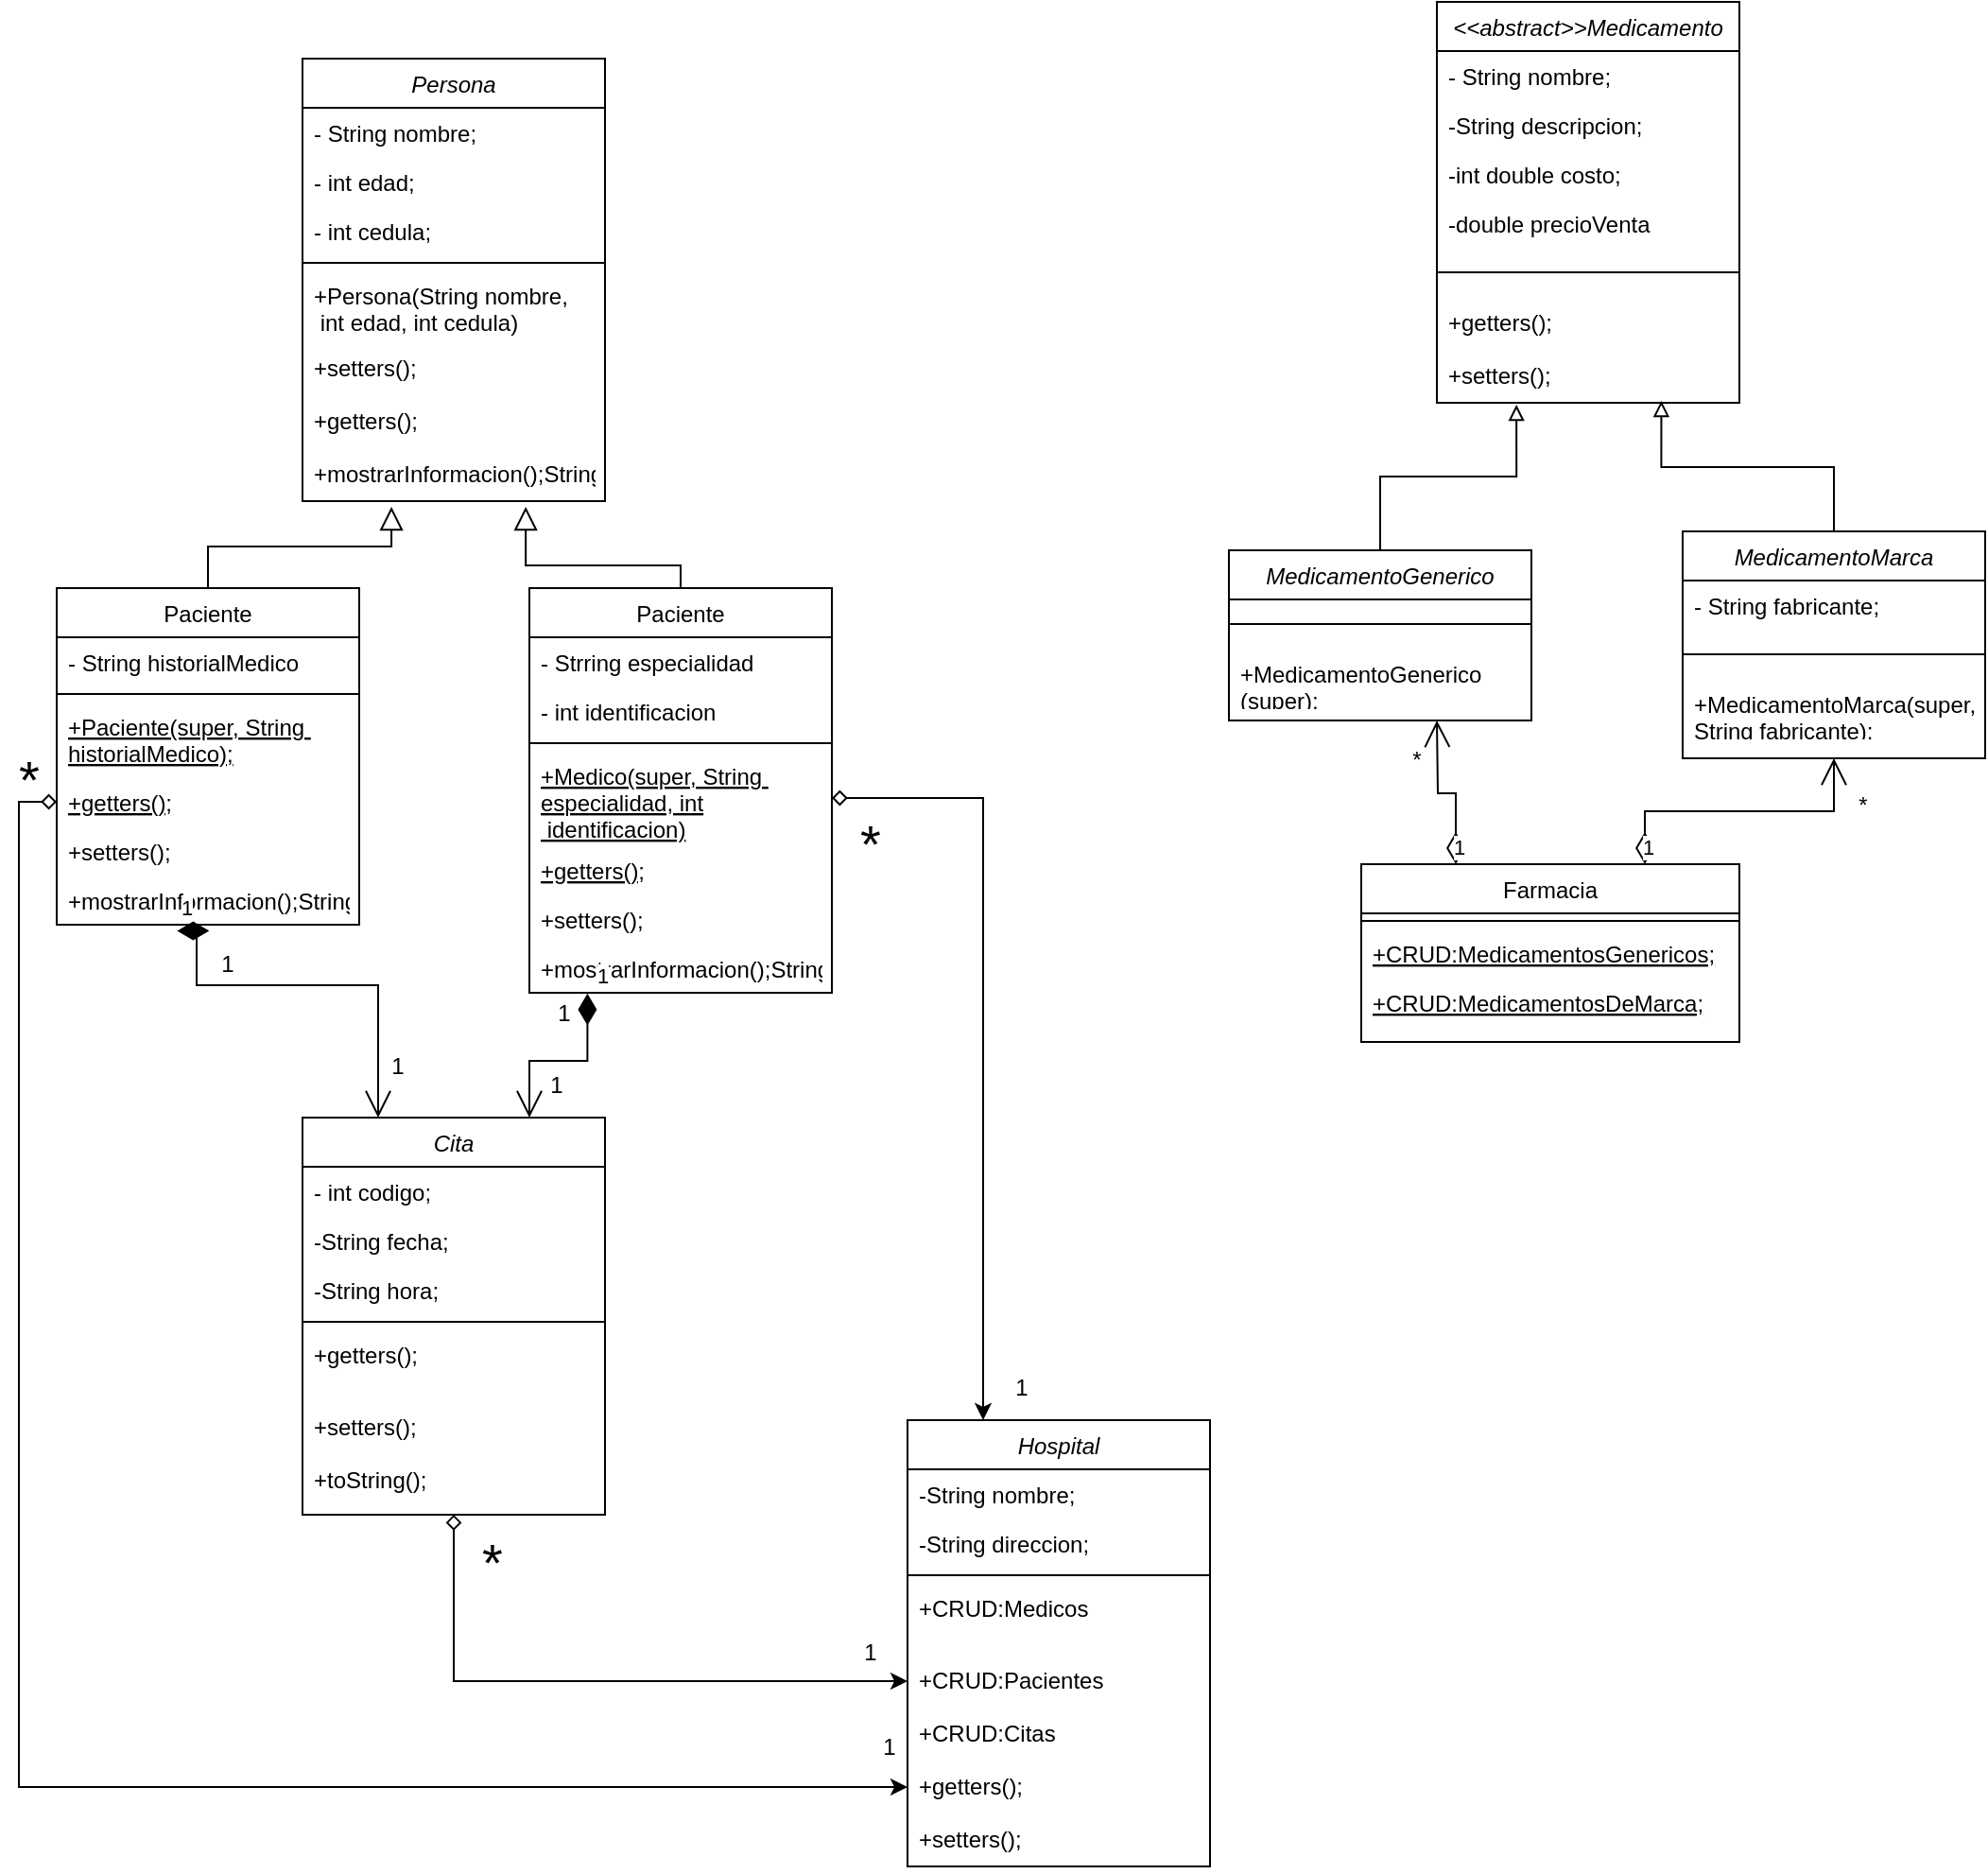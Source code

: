 <mxfile version="24.7.16">
  <diagram id="C5RBs43oDa-KdzZeNtuy" name="Page-1">
    <mxGraphModel dx="2783" dy="947" grid="1" gridSize="10" guides="1" tooltips="1" connect="1" arrows="1" fold="1" page="1" pageScale="1" pageWidth="827" pageHeight="1169" math="0" shadow="0">
      <root>
        <mxCell id="WIyWlLk6GJQsqaUBKTNV-0" />
        <mxCell id="WIyWlLk6GJQsqaUBKTNV-1" parent="WIyWlLk6GJQsqaUBKTNV-0" />
        <mxCell id="zkfFHV4jXpPFQw0GAbJ--0" value="Persona" style="swimlane;fontStyle=2;align=center;verticalAlign=top;childLayout=stackLayout;horizontal=1;startSize=26;horizontalStack=0;resizeParent=1;resizeLast=0;collapsible=1;marginBottom=0;rounded=0;shadow=0;strokeWidth=1;" parent="WIyWlLk6GJQsqaUBKTNV-1" vertex="1">
          <mxGeometry x="120" y="80" width="160" height="234" as="geometry">
            <mxRectangle x="230" y="140" width="160" height="26" as="alternateBounds" />
          </mxGeometry>
        </mxCell>
        <mxCell id="zkfFHV4jXpPFQw0GAbJ--1" value="- String nombre;" style="text;align=left;verticalAlign=top;spacingLeft=4;spacingRight=4;overflow=hidden;rotatable=0;points=[[0,0.5],[1,0.5]];portConstraint=eastwest;" parent="zkfFHV4jXpPFQw0GAbJ--0" vertex="1">
          <mxGeometry y="26" width="160" height="26" as="geometry" />
        </mxCell>
        <mxCell id="zkfFHV4jXpPFQw0GAbJ--2" value="- int edad;" style="text;align=left;verticalAlign=top;spacingLeft=4;spacingRight=4;overflow=hidden;rotatable=0;points=[[0,0.5],[1,0.5]];portConstraint=eastwest;rounded=0;shadow=0;html=0;" parent="zkfFHV4jXpPFQw0GAbJ--0" vertex="1">
          <mxGeometry y="52" width="160" height="26" as="geometry" />
        </mxCell>
        <mxCell id="zkfFHV4jXpPFQw0GAbJ--3" value="- int cedula;" style="text;align=left;verticalAlign=top;spacingLeft=4;spacingRight=4;overflow=hidden;rotatable=0;points=[[0,0.5],[1,0.5]];portConstraint=eastwest;rounded=0;shadow=0;html=0;" parent="zkfFHV4jXpPFQw0GAbJ--0" vertex="1">
          <mxGeometry y="78" width="160" height="26" as="geometry" />
        </mxCell>
        <mxCell id="zkfFHV4jXpPFQw0GAbJ--4" value="" style="line;html=1;strokeWidth=1;align=left;verticalAlign=middle;spacingTop=-1;spacingLeft=3;spacingRight=3;rotatable=0;labelPosition=right;points=[];portConstraint=eastwest;" parent="zkfFHV4jXpPFQw0GAbJ--0" vertex="1">
          <mxGeometry y="104" width="160" height="8" as="geometry" />
        </mxCell>
        <mxCell id="zkfFHV4jXpPFQw0GAbJ--5" value="+Persona(String nombre,&#xa; int edad, int cedula)" style="text;align=left;verticalAlign=top;spacingLeft=4;spacingRight=4;overflow=hidden;rotatable=0;points=[[0,0.5],[1,0.5]];portConstraint=eastwest;" parent="zkfFHV4jXpPFQw0GAbJ--0" vertex="1">
          <mxGeometry y="112" width="160" height="38" as="geometry" />
        </mxCell>
        <mxCell id="LQ4ntNRqKtMbTJXe_7MV-30" value="+setters();&#xa;" style="text;align=left;verticalAlign=top;spacingLeft=4;spacingRight=4;overflow=hidden;rotatable=0;points=[[0,0.5],[1,0.5]];portConstraint=eastwest;" vertex="1" parent="zkfFHV4jXpPFQw0GAbJ--0">
          <mxGeometry y="150" width="160" height="28" as="geometry" />
        </mxCell>
        <mxCell id="LQ4ntNRqKtMbTJXe_7MV-2" value="+getters();" style="text;align=left;verticalAlign=top;spacingLeft=4;spacingRight=4;overflow=hidden;rotatable=0;points=[[0,0.5],[1,0.5]];portConstraint=eastwest;" vertex="1" parent="zkfFHV4jXpPFQw0GAbJ--0">
          <mxGeometry y="178" width="160" height="28" as="geometry" />
        </mxCell>
        <mxCell id="LQ4ntNRqKtMbTJXe_7MV-3" value="+mostrarInformacion();String" style="text;align=left;verticalAlign=top;spacingLeft=4;spacingRight=4;overflow=hidden;rotatable=0;points=[[0,0.5],[1,0.5]];portConstraint=eastwest;" vertex="1" parent="zkfFHV4jXpPFQw0GAbJ--0">
          <mxGeometry y="206" width="160" height="28" as="geometry" />
        </mxCell>
        <mxCell id="zkfFHV4jXpPFQw0GAbJ--6" value="Paciente" style="swimlane;fontStyle=0;align=center;verticalAlign=top;childLayout=stackLayout;horizontal=1;startSize=26;horizontalStack=0;resizeParent=1;resizeLast=0;collapsible=1;marginBottom=0;rounded=0;shadow=0;strokeWidth=1;" parent="WIyWlLk6GJQsqaUBKTNV-1" vertex="1">
          <mxGeometry x="-10" y="360" width="160" height="178" as="geometry">
            <mxRectangle x="130" y="380" width="160" height="26" as="alternateBounds" />
          </mxGeometry>
        </mxCell>
        <mxCell id="zkfFHV4jXpPFQw0GAbJ--7" value="- String historialMedico" style="text;align=left;verticalAlign=top;spacingLeft=4;spacingRight=4;overflow=hidden;rotatable=0;points=[[0,0.5],[1,0.5]];portConstraint=eastwest;" parent="zkfFHV4jXpPFQw0GAbJ--6" vertex="1">
          <mxGeometry y="26" width="160" height="26" as="geometry" />
        </mxCell>
        <mxCell id="zkfFHV4jXpPFQw0GAbJ--9" value="" style="line;html=1;strokeWidth=1;align=left;verticalAlign=middle;spacingTop=-1;spacingLeft=3;spacingRight=3;rotatable=0;labelPosition=right;points=[];portConstraint=eastwest;" parent="zkfFHV4jXpPFQw0GAbJ--6" vertex="1">
          <mxGeometry y="52" width="160" height="8" as="geometry" />
        </mxCell>
        <mxCell id="zkfFHV4jXpPFQw0GAbJ--10" value="+Paciente(super, String &#xa;historialMedico);" style="text;align=left;verticalAlign=top;spacingLeft=4;spacingRight=4;overflow=hidden;rotatable=0;points=[[0,0.5],[1,0.5]];portConstraint=eastwest;fontStyle=4" parent="zkfFHV4jXpPFQw0GAbJ--6" vertex="1">
          <mxGeometry y="60" width="160" height="40" as="geometry" />
        </mxCell>
        <mxCell id="LQ4ntNRqKtMbTJXe_7MV-33" value="+getters();" style="text;align=left;verticalAlign=top;spacingLeft=4;spacingRight=4;overflow=hidden;rotatable=0;points=[[0,0.5],[1,0.5]];portConstraint=eastwest;fontStyle=4" vertex="1" parent="zkfFHV4jXpPFQw0GAbJ--6">
          <mxGeometry y="100" width="160" height="26" as="geometry" />
        </mxCell>
        <mxCell id="zkfFHV4jXpPFQw0GAbJ--11" value="+setters();" style="text;align=left;verticalAlign=top;spacingLeft=4;spacingRight=4;overflow=hidden;rotatable=0;points=[[0,0.5],[1,0.5]];portConstraint=eastwest;" parent="zkfFHV4jXpPFQw0GAbJ--6" vertex="1">
          <mxGeometry y="126" width="160" height="26" as="geometry" />
        </mxCell>
        <mxCell id="LQ4ntNRqKtMbTJXe_7MV-8" value="+mostrarInformacion();String" style="text;align=left;verticalAlign=top;spacingLeft=4;spacingRight=4;overflow=hidden;rotatable=0;points=[[0,0.5],[1,0.5]];portConstraint=eastwest;" vertex="1" parent="zkfFHV4jXpPFQw0GAbJ--6">
          <mxGeometry y="152" width="160" height="26" as="geometry" />
        </mxCell>
        <mxCell id="zkfFHV4jXpPFQw0GAbJ--12" value="" style="endArrow=block;endSize=10;endFill=0;shadow=0;strokeWidth=1;rounded=0;curved=0;edgeStyle=elbowEdgeStyle;elbow=vertical;entryX=0.294;entryY=1.107;entryDx=0;entryDy=0;entryPerimeter=0;" parent="WIyWlLk6GJQsqaUBKTNV-1" source="zkfFHV4jXpPFQw0GAbJ--6" target="LQ4ntNRqKtMbTJXe_7MV-3" edge="1">
          <mxGeometry width="160" relative="1" as="geometry">
            <mxPoint x="200" y="203" as="sourcePoint" />
            <mxPoint x="200" y="203" as="targetPoint" />
            <Array as="points">
              <mxPoint x="200" y="338" />
            </Array>
          </mxGeometry>
        </mxCell>
        <mxCell id="LQ4ntNRqKtMbTJXe_7MV-10" value="Paciente" style="swimlane;fontStyle=0;align=center;verticalAlign=top;childLayout=stackLayout;horizontal=1;startSize=26;horizontalStack=0;resizeParent=1;resizeLast=0;collapsible=1;marginBottom=0;rounded=0;shadow=0;strokeWidth=1;" vertex="1" parent="WIyWlLk6GJQsqaUBKTNV-1">
          <mxGeometry x="240" y="360" width="160" height="214" as="geometry">
            <mxRectangle x="130" y="380" width="160" height="26" as="alternateBounds" />
          </mxGeometry>
        </mxCell>
        <mxCell id="LQ4ntNRqKtMbTJXe_7MV-11" value="- Strring especialidad" style="text;align=left;verticalAlign=top;spacingLeft=4;spacingRight=4;overflow=hidden;rotatable=0;points=[[0,0.5],[1,0.5]];portConstraint=eastwest;" vertex="1" parent="LQ4ntNRqKtMbTJXe_7MV-10">
          <mxGeometry y="26" width="160" height="26" as="geometry" />
        </mxCell>
        <mxCell id="LQ4ntNRqKtMbTJXe_7MV-35" value="- int identificacion" style="text;align=left;verticalAlign=top;spacingLeft=4;spacingRight=4;overflow=hidden;rotatable=0;points=[[0,0.5],[1,0.5]];portConstraint=eastwest;" vertex="1" parent="LQ4ntNRqKtMbTJXe_7MV-10">
          <mxGeometry y="52" width="160" height="26" as="geometry" />
        </mxCell>
        <mxCell id="LQ4ntNRqKtMbTJXe_7MV-12" value="" style="line;html=1;strokeWidth=1;align=left;verticalAlign=middle;spacingTop=-1;spacingLeft=3;spacingRight=3;rotatable=0;labelPosition=right;points=[];portConstraint=eastwest;" vertex="1" parent="LQ4ntNRqKtMbTJXe_7MV-10">
          <mxGeometry y="78" width="160" height="8" as="geometry" />
        </mxCell>
        <mxCell id="LQ4ntNRqKtMbTJXe_7MV-13" value="+Medico(super, String &#xa;especialidad, int&#xa; identificacion)" style="text;align=left;verticalAlign=top;spacingLeft=4;spacingRight=4;overflow=hidden;rotatable=0;points=[[0,0.5],[1,0.5]];portConstraint=eastwest;fontStyle=4" vertex="1" parent="LQ4ntNRqKtMbTJXe_7MV-10">
          <mxGeometry y="86" width="160" height="50" as="geometry" />
        </mxCell>
        <mxCell id="LQ4ntNRqKtMbTJXe_7MV-34" value="+getters();" style="text;align=left;verticalAlign=top;spacingLeft=4;spacingRight=4;overflow=hidden;rotatable=0;points=[[0,0.5],[1,0.5]];portConstraint=eastwest;fontStyle=4" vertex="1" parent="LQ4ntNRqKtMbTJXe_7MV-10">
          <mxGeometry y="136" width="160" height="26" as="geometry" />
        </mxCell>
        <mxCell id="LQ4ntNRqKtMbTJXe_7MV-14" value="+setters();" style="text;align=left;verticalAlign=top;spacingLeft=4;spacingRight=4;overflow=hidden;rotatable=0;points=[[0,0.5],[1,0.5]];portConstraint=eastwest;" vertex="1" parent="LQ4ntNRqKtMbTJXe_7MV-10">
          <mxGeometry y="162" width="160" height="26" as="geometry" />
        </mxCell>
        <mxCell id="LQ4ntNRqKtMbTJXe_7MV-15" value="+mostrarInformacion();String" style="text;align=left;verticalAlign=top;spacingLeft=4;spacingRight=4;overflow=hidden;rotatable=0;points=[[0,0.5],[1,0.5]];portConstraint=eastwest;" vertex="1" parent="LQ4ntNRqKtMbTJXe_7MV-10">
          <mxGeometry y="188" width="160" height="26" as="geometry" />
        </mxCell>
        <mxCell id="LQ4ntNRqKtMbTJXe_7MV-20" value="" style="endArrow=block;endSize=10;endFill=0;shadow=0;strokeWidth=1;rounded=0;curved=0;edgeStyle=elbowEdgeStyle;elbow=vertical;exitX=0.5;exitY=0;exitDx=0;exitDy=0;entryX=0.738;entryY=1.107;entryDx=0;entryDy=0;entryPerimeter=0;" edge="1" parent="WIyWlLk6GJQsqaUBKTNV-1" source="LQ4ntNRqKtMbTJXe_7MV-10" target="LQ4ntNRqKtMbTJXe_7MV-3">
          <mxGeometry width="160" relative="1" as="geometry">
            <mxPoint x="90" y="370" as="sourcePoint" />
            <mxPoint x="200" y="320" as="targetPoint" />
            <Array as="points">
              <mxPoint x="210" y="348" />
            </Array>
          </mxGeometry>
        </mxCell>
        <mxCell id="LQ4ntNRqKtMbTJXe_7MV-21" value="&lt;&lt;abstract&gt;&gt;Medicamento&#xa;" style="swimlane;fontStyle=2;align=center;verticalAlign=top;childLayout=stackLayout;horizontal=1;startSize=26;horizontalStack=0;resizeParent=1;resizeLast=0;collapsible=1;marginBottom=0;rounded=0;shadow=0;strokeWidth=1;" vertex="1" parent="WIyWlLk6GJQsqaUBKTNV-1">
          <mxGeometry x="720" y="50" width="160" height="212" as="geometry">
            <mxRectangle x="520" y="70" width="160" height="26" as="alternateBounds" />
          </mxGeometry>
        </mxCell>
        <mxCell id="LQ4ntNRqKtMbTJXe_7MV-23" value="- String nombre;" style="text;align=left;verticalAlign=top;spacingLeft=4;spacingRight=4;overflow=hidden;rotatable=0;points=[[0,0.5],[1,0.5]];portConstraint=eastwest;rounded=0;shadow=0;html=0;" vertex="1" parent="LQ4ntNRqKtMbTJXe_7MV-21">
          <mxGeometry y="26" width="160" height="26" as="geometry" />
        </mxCell>
        <mxCell id="LQ4ntNRqKtMbTJXe_7MV-24" value="-String descripcion;" style="text;align=left;verticalAlign=top;spacingLeft=4;spacingRight=4;overflow=hidden;rotatable=0;points=[[0,0.5],[1,0.5]];portConstraint=eastwest;rounded=0;shadow=0;html=0;" vertex="1" parent="LQ4ntNRqKtMbTJXe_7MV-21">
          <mxGeometry y="52" width="160" height="26" as="geometry" />
        </mxCell>
        <mxCell id="LQ4ntNRqKtMbTJXe_7MV-22" value="-int double costo;" style="text;align=left;verticalAlign=top;spacingLeft=4;spacingRight=4;overflow=hidden;rotatable=0;points=[[0,0.5],[1,0.5]];portConstraint=eastwest;" vertex="1" parent="LQ4ntNRqKtMbTJXe_7MV-21">
          <mxGeometry y="78" width="160" height="26" as="geometry" />
        </mxCell>
        <mxCell id="LQ4ntNRqKtMbTJXe_7MV-29" value="-double precioVenta" style="text;align=left;verticalAlign=top;spacingLeft=4;spacingRight=4;overflow=hidden;rotatable=0;points=[[0,0.5],[1,0.5]];portConstraint=eastwest;" vertex="1" parent="LQ4ntNRqKtMbTJXe_7MV-21">
          <mxGeometry y="104" width="160" height="26" as="geometry" />
        </mxCell>
        <mxCell id="LQ4ntNRqKtMbTJXe_7MV-25" value="" style="line;html=1;strokeWidth=1;align=left;verticalAlign=middle;spacingTop=-1;spacingLeft=3;spacingRight=3;rotatable=0;labelPosition=right;points=[];portConstraint=eastwest;" vertex="1" parent="LQ4ntNRqKtMbTJXe_7MV-21">
          <mxGeometry y="130" width="160" height="26" as="geometry" />
        </mxCell>
        <mxCell id="LQ4ntNRqKtMbTJXe_7MV-27" value="+getters();" style="text;align=left;verticalAlign=top;spacingLeft=4;spacingRight=4;overflow=hidden;rotatable=0;points=[[0,0.5],[1,0.5]];portConstraint=eastwest;" vertex="1" parent="LQ4ntNRqKtMbTJXe_7MV-21">
          <mxGeometry y="156" width="160" height="28" as="geometry" />
        </mxCell>
        <mxCell id="LQ4ntNRqKtMbTJXe_7MV-26" value="+setters();&#xa;" style="text;align=left;verticalAlign=top;spacingLeft=4;spacingRight=4;overflow=hidden;rotatable=0;points=[[0,0.5],[1,0.5]];portConstraint=eastwest;" vertex="1" parent="LQ4ntNRqKtMbTJXe_7MV-21">
          <mxGeometry y="184" width="160" height="28" as="geometry" />
        </mxCell>
        <mxCell id="LQ4ntNRqKtMbTJXe_7MV-36" value="MedicamentoGenerico&#xa;" style="swimlane;fontStyle=2;align=center;verticalAlign=top;childLayout=stackLayout;horizontal=1;startSize=26;horizontalStack=0;resizeParent=1;resizeLast=0;collapsible=1;marginBottom=0;rounded=0;shadow=0;strokeWidth=1;" vertex="1" parent="WIyWlLk6GJQsqaUBKTNV-1">
          <mxGeometry x="610" y="340" width="160" height="90" as="geometry">
            <mxRectangle x="520" y="70" width="160" height="26" as="alternateBounds" />
          </mxGeometry>
        </mxCell>
        <mxCell id="LQ4ntNRqKtMbTJXe_7MV-41" value="" style="line;html=1;strokeWidth=1;align=left;verticalAlign=middle;spacingTop=-1;spacingLeft=3;spacingRight=3;rotatable=0;labelPosition=right;points=[];portConstraint=eastwest;" vertex="1" parent="LQ4ntNRqKtMbTJXe_7MV-36">
          <mxGeometry y="26" width="160" height="26" as="geometry" />
        </mxCell>
        <mxCell id="LQ4ntNRqKtMbTJXe_7MV-43" value="+MedicamentoGenerico&#xa;(super);" style="text;align=left;verticalAlign=top;spacingLeft=4;spacingRight=4;overflow=hidden;rotatable=0;points=[[0,0.5],[1,0.5]];portConstraint=eastwest;" vertex="1" parent="LQ4ntNRqKtMbTJXe_7MV-36">
          <mxGeometry y="52" width="160" height="28" as="geometry" />
        </mxCell>
        <mxCell id="LQ4ntNRqKtMbTJXe_7MV-48" value="MedicamentoMarca&#xa;" style="swimlane;fontStyle=2;align=center;verticalAlign=top;childLayout=stackLayout;horizontal=1;startSize=26;horizontalStack=0;resizeParent=1;resizeLast=0;collapsible=1;marginBottom=0;rounded=0;shadow=0;strokeWidth=1;" vertex="1" parent="WIyWlLk6GJQsqaUBKTNV-1">
          <mxGeometry x="850" y="330" width="160" height="120" as="geometry">
            <mxRectangle x="520" y="70" width="160" height="26" as="alternateBounds" />
          </mxGeometry>
        </mxCell>
        <mxCell id="LQ4ntNRqKtMbTJXe_7MV-49" value="- String fabricante;" style="text;align=left;verticalAlign=top;spacingLeft=4;spacingRight=4;overflow=hidden;rotatable=0;points=[[0,0.5],[1,0.5]];portConstraint=eastwest;rounded=0;shadow=0;html=0;" vertex="1" parent="LQ4ntNRqKtMbTJXe_7MV-48">
          <mxGeometry y="26" width="160" height="26" as="geometry" />
        </mxCell>
        <mxCell id="LQ4ntNRqKtMbTJXe_7MV-53" value="" style="line;html=1;strokeWidth=1;align=left;verticalAlign=middle;spacingTop=-1;spacingLeft=3;spacingRight=3;rotatable=0;labelPosition=right;points=[];portConstraint=eastwest;" vertex="1" parent="LQ4ntNRqKtMbTJXe_7MV-48">
          <mxGeometry y="52" width="160" height="26" as="geometry" />
        </mxCell>
        <mxCell id="LQ4ntNRqKtMbTJXe_7MV-54" value="+MedicamentoMarca(super,&#xa;String fabricante);" style="text;align=left;verticalAlign=top;spacingLeft=4;spacingRight=4;overflow=hidden;rotatable=0;points=[[0,0.5],[1,0.5]];portConstraint=eastwest;" vertex="1" parent="LQ4ntNRqKtMbTJXe_7MV-48">
          <mxGeometry y="78" width="160" height="28" as="geometry" />
        </mxCell>
        <mxCell id="LQ4ntNRqKtMbTJXe_7MV-56" style="edgeStyle=orthogonalEdgeStyle;rounded=0;orthogonalLoop=1;jettySize=auto;html=1;exitX=0.5;exitY=0;exitDx=0;exitDy=0;entryX=0.263;entryY=1.036;entryDx=0;entryDy=0;entryPerimeter=0;endArrow=block;endFill=0;" edge="1" parent="WIyWlLk6GJQsqaUBKTNV-1" source="LQ4ntNRqKtMbTJXe_7MV-36" target="LQ4ntNRqKtMbTJXe_7MV-26">
          <mxGeometry relative="1" as="geometry" />
        </mxCell>
        <mxCell id="LQ4ntNRqKtMbTJXe_7MV-58" style="edgeStyle=orthogonalEdgeStyle;rounded=0;orthogonalLoop=1;jettySize=auto;html=1;exitX=0.5;exitY=0;exitDx=0;exitDy=0;entryX=0.742;entryY=0.963;entryDx=0;entryDy=0;entryPerimeter=0;endArrow=block;endFill=0;" edge="1" parent="WIyWlLk6GJQsqaUBKTNV-1" source="LQ4ntNRqKtMbTJXe_7MV-48" target="LQ4ntNRqKtMbTJXe_7MV-26">
          <mxGeometry relative="1" as="geometry" />
        </mxCell>
        <mxCell id="LQ4ntNRqKtMbTJXe_7MV-105" style="edgeStyle=orthogonalEdgeStyle;rounded=0;orthogonalLoop=1;jettySize=auto;html=1;exitX=0.5;exitY=1;exitDx=0;exitDy=0;entryX=0;entryY=0.5;entryDx=0;entryDy=0;startArrow=diamond;startFill=0;" edge="1" parent="WIyWlLk6GJQsqaUBKTNV-1" source="LQ4ntNRqKtMbTJXe_7MV-59" target="LQ4ntNRqKtMbTJXe_7MV-100">
          <mxGeometry relative="1" as="geometry" />
        </mxCell>
        <mxCell id="LQ4ntNRqKtMbTJXe_7MV-59" value="Cita" style="swimlane;fontStyle=2;align=center;verticalAlign=top;childLayout=stackLayout;horizontal=1;startSize=26;horizontalStack=0;resizeParent=1;resizeLast=0;collapsible=1;marginBottom=0;rounded=0;shadow=0;strokeWidth=1;" vertex="1" parent="WIyWlLk6GJQsqaUBKTNV-1">
          <mxGeometry x="120" y="640" width="160" height="210" as="geometry">
            <mxRectangle x="230" y="140" width="160" height="26" as="alternateBounds" />
          </mxGeometry>
        </mxCell>
        <mxCell id="LQ4ntNRqKtMbTJXe_7MV-60" value="- int codigo;" style="text;align=left;verticalAlign=top;spacingLeft=4;spacingRight=4;overflow=hidden;rotatable=0;points=[[0,0.5],[1,0.5]];portConstraint=eastwest;" vertex="1" parent="LQ4ntNRqKtMbTJXe_7MV-59">
          <mxGeometry y="26" width="160" height="26" as="geometry" />
        </mxCell>
        <mxCell id="LQ4ntNRqKtMbTJXe_7MV-61" value="-String fecha;" style="text;align=left;verticalAlign=top;spacingLeft=4;spacingRight=4;overflow=hidden;rotatable=0;points=[[0,0.5],[1,0.5]];portConstraint=eastwest;rounded=0;shadow=0;html=0;" vertex="1" parent="LQ4ntNRqKtMbTJXe_7MV-59">
          <mxGeometry y="52" width="160" height="26" as="geometry" />
        </mxCell>
        <mxCell id="LQ4ntNRqKtMbTJXe_7MV-62" value="-String hora;" style="text;align=left;verticalAlign=top;spacingLeft=4;spacingRight=4;overflow=hidden;rotatable=0;points=[[0,0.5],[1,0.5]];portConstraint=eastwest;rounded=0;shadow=0;html=0;" vertex="1" parent="LQ4ntNRqKtMbTJXe_7MV-59">
          <mxGeometry y="78" width="160" height="26" as="geometry" />
        </mxCell>
        <mxCell id="LQ4ntNRqKtMbTJXe_7MV-63" value="" style="line;html=1;strokeWidth=1;align=left;verticalAlign=middle;spacingTop=-1;spacingLeft=3;spacingRight=3;rotatable=0;labelPosition=right;points=[];portConstraint=eastwest;" vertex="1" parent="LQ4ntNRqKtMbTJXe_7MV-59">
          <mxGeometry y="104" width="160" height="8" as="geometry" />
        </mxCell>
        <mxCell id="LQ4ntNRqKtMbTJXe_7MV-64" value="+getters();" style="text;align=left;verticalAlign=top;spacingLeft=4;spacingRight=4;overflow=hidden;rotatable=0;points=[[0,0.5],[1,0.5]];portConstraint=eastwest;" vertex="1" parent="LQ4ntNRqKtMbTJXe_7MV-59">
          <mxGeometry y="112" width="160" height="38" as="geometry" />
        </mxCell>
        <mxCell id="LQ4ntNRqKtMbTJXe_7MV-65" value="+setters();&#xa;" style="text;align=left;verticalAlign=top;spacingLeft=4;spacingRight=4;overflow=hidden;rotatable=0;points=[[0,0.5],[1,0.5]];portConstraint=eastwest;" vertex="1" parent="LQ4ntNRqKtMbTJXe_7MV-59">
          <mxGeometry y="150" width="160" height="28" as="geometry" />
        </mxCell>
        <mxCell id="LQ4ntNRqKtMbTJXe_7MV-67" value="+toString();" style="text;align=left;verticalAlign=top;spacingLeft=4;spacingRight=4;overflow=hidden;rotatable=0;points=[[0,0.5],[1,0.5]];portConstraint=eastwest;" vertex="1" parent="LQ4ntNRqKtMbTJXe_7MV-59">
          <mxGeometry y="178" width="160" height="28" as="geometry" />
        </mxCell>
        <mxCell id="LQ4ntNRqKtMbTJXe_7MV-68" value="1" style="endArrow=open;html=1;endSize=12;startArrow=diamondThin;startSize=14;startFill=1;edgeStyle=orthogonalEdgeStyle;align=left;verticalAlign=bottom;rounded=0;exitX=0.398;exitY=1.127;exitDx=0;exitDy=0;exitPerimeter=0;entryX=0.25;entryY=0;entryDx=0;entryDy=0;" edge="1" parent="WIyWlLk6GJQsqaUBKTNV-1" source="LQ4ntNRqKtMbTJXe_7MV-8" target="LQ4ntNRqKtMbTJXe_7MV-59">
          <mxGeometry x="-1" y="3" relative="1" as="geometry">
            <mxPoint x="140" y="570" as="sourcePoint" />
            <mxPoint x="300" y="570" as="targetPoint" />
            <Array as="points">
              <mxPoint x="64" y="570" />
              <mxPoint x="160" y="570" />
            </Array>
          </mxGeometry>
        </mxCell>
        <mxCell id="LQ4ntNRqKtMbTJXe_7MV-69" value="1" style="text;html=1;align=center;verticalAlign=middle;resizable=0;points=[];autosize=1;strokeColor=none;fillColor=none;" vertex="1" parent="WIyWlLk6GJQsqaUBKTNV-1">
          <mxGeometry x="65" y="544" width="30" height="30" as="geometry" />
        </mxCell>
        <mxCell id="LQ4ntNRqKtMbTJXe_7MV-71" value="1" style="text;html=1;align=center;verticalAlign=middle;resizable=0;points=[];autosize=1;strokeColor=none;fillColor=none;" vertex="1" parent="WIyWlLk6GJQsqaUBKTNV-1">
          <mxGeometry x="155" y="598" width="30" height="30" as="geometry" />
        </mxCell>
        <mxCell id="LQ4ntNRqKtMbTJXe_7MV-72" value="1" style="endArrow=open;html=1;endSize=12;startArrow=diamondThin;startSize=14;startFill=1;edgeStyle=orthogonalEdgeStyle;align=left;verticalAlign=bottom;rounded=0;exitX=0.192;exitY=1.013;exitDx=0;exitDy=0;exitPerimeter=0;entryX=0.75;entryY=0;entryDx=0;entryDy=0;" edge="1" parent="WIyWlLk6GJQsqaUBKTNV-1" source="LQ4ntNRqKtMbTJXe_7MV-15" target="LQ4ntNRqKtMbTJXe_7MV-59">
          <mxGeometry x="-1" y="3" relative="1" as="geometry">
            <mxPoint x="140" y="570" as="sourcePoint" />
            <mxPoint x="300" y="570" as="targetPoint" />
            <Array as="points">
              <mxPoint x="271" y="610" />
              <mxPoint x="240" y="610" />
            </Array>
          </mxGeometry>
        </mxCell>
        <mxCell id="LQ4ntNRqKtMbTJXe_7MV-75" value="1" style="text;html=1;align=center;verticalAlign=middle;resizable=0;points=[];autosize=1;strokeColor=none;fillColor=none;" vertex="1" parent="WIyWlLk6GJQsqaUBKTNV-1">
          <mxGeometry x="239" y="608" width="30" height="30" as="geometry" />
        </mxCell>
        <mxCell id="LQ4ntNRqKtMbTJXe_7MV-76" value="1" style="text;html=1;align=center;verticalAlign=middle;resizable=0;points=[];autosize=1;strokeColor=none;fillColor=none;" vertex="1" parent="WIyWlLk6GJQsqaUBKTNV-1">
          <mxGeometry x="243" y="570" width="30" height="30" as="geometry" />
        </mxCell>
        <mxCell id="LQ4ntNRqKtMbTJXe_7MV-77" value="Farmacia" style="swimlane;fontStyle=0;align=center;verticalAlign=top;childLayout=stackLayout;horizontal=1;startSize=26;horizontalStack=0;resizeParent=1;resizeLast=0;collapsible=1;marginBottom=0;rounded=0;shadow=0;strokeWidth=1;" vertex="1" parent="WIyWlLk6GJQsqaUBKTNV-1">
          <mxGeometry x="680" y="506" width="200" height="94" as="geometry">
            <mxRectangle x="130" y="380" width="160" height="26" as="alternateBounds" />
          </mxGeometry>
        </mxCell>
        <mxCell id="LQ4ntNRqKtMbTJXe_7MV-80" value="" style="line;html=1;strokeWidth=1;align=left;verticalAlign=middle;spacingTop=-1;spacingLeft=3;spacingRight=3;rotatable=0;labelPosition=right;points=[];portConstraint=eastwest;" vertex="1" parent="LQ4ntNRqKtMbTJXe_7MV-77">
          <mxGeometry y="26" width="200" height="8" as="geometry" />
        </mxCell>
        <mxCell id="LQ4ntNRqKtMbTJXe_7MV-82" value="+CRUD:MedicamentosGenericos;" style="text;align=left;verticalAlign=top;spacingLeft=4;spacingRight=4;overflow=hidden;rotatable=0;points=[[0,0.5],[1,0.5]];portConstraint=eastwest;fontStyle=4" vertex="1" parent="LQ4ntNRqKtMbTJXe_7MV-77">
          <mxGeometry y="34" width="200" height="26" as="geometry" />
        </mxCell>
        <mxCell id="LQ4ntNRqKtMbTJXe_7MV-93" value="+CRUD:MedicamentosDeMarca;" style="text;align=left;verticalAlign=top;spacingLeft=4;spacingRight=4;overflow=hidden;rotatable=0;points=[[0,0.5],[1,0.5]];portConstraint=eastwest;fontStyle=4" vertex="1" parent="LQ4ntNRqKtMbTJXe_7MV-77">
          <mxGeometry y="60" width="200" height="26" as="geometry" />
        </mxCell>
        <mxCell id="LQ4ntNRqKtMbTJXe_7MV-85" value="1" style="endArrow=open;html=1;endSize=12;startArrow=diamondThin;startSize=14;startFill=0;edgeStyle=orthogonalEdgeStyle;align=left;verticalAlign=bottom;rounded=0;exitX=0.25;exitY=0;exitDx=0;exitDy=0;" edge="1" parent="WIyWlLk6GJQsqaUBKTNV-1" source="LQ4ntNRqKtMbTJXe_7MV-77">
          <mxGeometry x="-1" y="3" relative="1" as="geometry">
            <mxPoint x="530" y="370" as="sourcePoint" />
            <mxPoint x="720" y="430" as="targetPoint" />
            <mxPoint as="offset" />
          </mxGeometry>
        </mxCell>
        <mxCell id="LQ4ntNRqKtMbTJXe_7MV-86" value="*" style="text;html=1;align=center;verticalAlign=middle;resizable=0;points=[];autosize=1;strokeColor=none;fillColor=none;" vertex="1" parent="WIyWlLk6GJQsqaUBKTNV-1">
          <mxGeometry x="694" y="436" width="30" height="30" as="geometry" />
        </mxCell>
        <mxCell id="LQ4ntNRqKtMbTJXe_7MV-88" value="1" style="endArrow=open;html=1;endSize=12;startArrow=diamondThin;startSize=14;startFill=0;edgeStyle=orthogonalEdgeStyle;align=left;verticalAlign=bottom;rounded=0;exitX=0.75;exitY=0;exitDx=0;exitDy=0;entryX=0.5;entryY=1;entryDx=0;entryDy=0;" edge="1" parent="WIyWlLk6GJQsqaUBKTNV-1" source="LQ4ntNRqKtMbTJXe_7MV-77" target="LQ4ntNRqKtMbTJXe_7MV-48">
          <mxGeometry x="-1" y="3" relative="1" as="geometry">
            <mxPoint x="730" y="516" as="sourcePoint" />
            <mxPoint x="730" y="440" as="targetPoint" />
            <mxPoint as="offset" />
          </mxGeometry>
        </mxCell>
        <mxCell id="LQ4ntNRqKtMbTJXe_7MV-89" value="*" style="text;html=1;align=center;verticalAlign=middle;resizable=0;points=[];autosize=1;strokeColor=none;fillColor=none;" vertex="1" parent="WIyWlLk6GJQsqaUBKTNV-1">
          <mxGeometry x="930" y="460" width="30" height="30" as="geometry" />
        </mxCell>
        <mxCell id="LQ4ntNRqKtMbTJXe_7MV-94" value="Hospital" style="swimlane;fontStyle=2;align=center;verticalAlign=top;childLayout=stackLayout;horizontal=1;startSize=26;horizontalStack=0;resizeParent=1;resizeLast=0;collapsible=1;marginBottom=0;rounded=0;shadow=0;strokeWidth=1;" vertex="1" parent="WIyWlLk6GJQsqaUBKTNV-1">
          <mxGeometry x="440" y="800" width="160" height="236" as="geometry">
            <mxRectangle x="230" y="140" width="160" height="26" as="alternateBounds" />
          </mxGeometry>
        </mxCell>
        <mxCell id="LQ4ntNRqKtMbTJXe_7MV-95" value="-String nombre;" style="text;align=left;verticalAlign=top;spacingLeft=4;spacingRight=4;overflow=hidden;rotatable=0;points=[[0,0.5],[1,0.5]];portConstraint=eastwest;" vertex="1" parent="LQ4ntNRqKtMbTJXe_7MV-94">
          <mxGeometry y="26" width="160" height="26" as="geometry" />
        </mxCell>
        <mxCell id="LQ4ntNRqKtMbTJXe_7MV-96" value="-String direccion;" style="text;align=left;verticalAlign=top;spacingLeft=4;spacingRight=4;overflow=hidden;rotatable=0;points=[[0,0.5],[1,0.5]];portConstraint=eastwest;rounded=0;shadow=0;html=0;" vertex="1" parent="LQ4ntNRqKtMbTJXe_7MV-94">
          <mxGeometry y="52" width="160" height="26" as="geometry" />
        </mxCell>
        <mxCell id="LQ4ntNRqKtMbTJXe_7MV-98" value="" style="line;html=1;strokeWidth=1;align=left;verticalAlign=middle;spacingTop=-1;spacingLeft=3;spacingRight=3;rotatable=0;labelPosition=right;points=[];portConstraint=eastwest;" vertex="1" parent="LQ4ntNRqKtMbTJXe_7MV-94">
          <mxGeometry y="78" width="160" height="8" as="geometry" />
        </mxCell>
        <mxCell id="LQ4ntNRqKtMbTJXe_7MV-99" value="+CRUD:Medicos" style="text;align=left;verticalAlign=top;spacingLeft=4;spacingRight=4;overflow=hidden;rotatable=0;points=[[0,0.5],[1,0.5]];portConstraint=eastwest;" vertex="1" parent="LQ4ntNRqKtMbTJXe_7MV-94">
          <mxGeometry y="86" width="160" height="38" as="geometry" />
        </mxCell>
        <mxCell id="LQ4ntNRqKtMbTJXe_7MV-100" value="+CRUD:Pacientes" style="text;align=left;verticalAlign=top;spacingLeft=4;spacingRight=4;overflow=hidden;rotatable=0;points=[[0,0.5],[1,0.5]];portConstraint=eastwest;" vertex="1" parent="LQ4ntNRqKtMbTJXe_7MV-94">
          <mxGeometry y="124" width="160" height="28" as="geometry" />
        </mxCell>
        <mxCell id="LQ4ntNRqKtMbTJXe_7MV-101" value="+CRUD:Citas" style="text;align=left;verticalAlign=top;spacingLeft=4;spacingRight=4;overflow=hidden;rotatable=0;points=[[0,0.5],[1,0.5]];portConstraint=eastwest;" vertex="1" parent="LQ4ntNRqKtMbTJXe_7MV-94">
          <mxGeometry y="152" width="160" height="28" as="geometry" />
        </mxCell>
        <mxCell id="LQ4ntNRqKtMbTJXe_7MV-102" value="+getters();" style="text;align=left;verticalAlign=top;spacingLeft=4;spacingRight=4;overflow=hidden;rotatable=0;points=[[0,0.5],[1,0.5]];portConstraint=eastwest;" vertex="1" parent="LQ4ntNRqKtMbTJXe_7MV-94">
          <mxGeometry y="180" width="160" height="28" as="geometry" />
        </mxCell>
        <mxCell id="LQ4ntNRqKtMbTJXe_7MV-103" value="+setters();" style="text;align=left;verticalAlign=top;spacingLeft=4;spacingRight=4;overflow=hidden;rotatable=0;points=[[0,0.5],[1,0.5]];portConstraint=eastwest;" vertex="1" parent="LQ4ntNRqKtMbTJXe_7MV-94">
          <mxGeometry y="208" width="160" height="28" as="geometry" />
        </mxCell>
        <mxCell id="LQ4ntNRqKtMbTJXe_7MV-106" value="1" style="text;html=1;align=center;verticalAlign=middle;resizable=0;points=[];autosize=1;strokeColor=none;fillColor=none;" vertex="1" parent="WIyWlLk6GJQsqaUBKTNV-1">
          <mxGeometry x="405" y="908" width="30" height="30" as="geometry" />
        </mxCell>
        <mxCell id="LQ4ntNRqKtMbTJXe_7MV-108" value="*" style="text;html=1;align=center;verticalAlign=middle;resizable=0;points=[];autosize=1;strokeColor=none;fillColor=none;fontSize=28;" vertex="1" parent="WIyWlLk6GJQsqaUBKTNV-1">
          <mxGeometry x="205" y="850" width="30" height="50" as="geometry" />
        </mxCell>
        <mxCell id="LQ4ntNRqKtMbTJXe_7MV-109" style="edgeStyle=orthogonalEdgeStyle;rounded=0;orthogonalLoop=1;jettySize=auto;html=1;exitX=1;exitY=0.5;exitDx=0;exitDy=0;entryX=0.25;entryY=0;entryDx=0;entryDy=0;startArrow=diamond;startFill=0;" edge="1" parent="WIyWlLk6GJQsqaUBKTNV-1" source="LQ4ntNRqKtMbTJXe_7MV-13" target="LQ4ntNRqKtMbTJXe_7MV-94">
          <mxGeometry relative="1" as="geometry" />
        </mxCell>
        <mxCell id="LQ4ntNRqKtMbTJXe_7MV-110" value="1" style="text;html=1;align=center;verticalAlign=middle;resizable=0;points=[];autosize=1;strokeColor=none;fillColor=none;" vertex="1" parent="WIyWlLk6GJQsqaUBKTNV-1">
          <mxGeometry x="485" y="768" width="30" height="30" as="geometry" />
        </mxCell>
        <mxCell id="LQ4ntNRqKtMbTJXe_7MV-111" value="*" style="text;html=1;align=center;verticalAlign=middle;resizable=0;points=[];autosize=1;strokeColor=none;fillColor=none;fontSize=28;" vertex="1" parent="WIyWlLk6GJQsqaUBKTNV-1">
          <mxGeometry x="405" y="470" width="30" height="50" as="geometry" />
        </mxCell>
        <mxCell id="LQ4ntNRqKtMbTJXe_7MV-112" style="edgeStyle=orthogonalEdgeStyle;rounded=0;orthogonalLoop=1;jettySize=auto;html=1;exitX=0;exitY=0.5;exitDx=0;exitDy=0;entryX=0;entryY=0.5;entryDx=0;entryDy=0;startArrow=diamond;startFill=0;" edge="1" parent="WIyWlLk6GJQsqaUBKTNV-1" source="LQ4ntNRqKtMbTJXe_7MV-33" target="LQ4ntNRqKtMbTJXe_7MV-102">
          <mxGeometry relative="1" as="geometry" />
        </mxCell>
        <mxCell id="LQ4ntNRqKtMbTJXe_7MV-113" value="1" style="text;html=1;align=center;verticalAlign=middle;resizable=0;points=[];autosize=1;strokeColor=none;fillColor=none;" vertex="1" parent="WIyWlLk6GJQsqaUBKTNV-1">
          <mxGeometry x="415" y="958" width="30" height="30" as="geometry" />
        </mxCell>
        <mxCell id="LQ4ntNRqKtMbTJXe_7MV-114" value="*" style="text;html=1;align=center;verticalAlign=middle;resizable=0;points=[];autosize=1;strokeColor=none;fillColor=none;fontSize=28;" vertex="1" parent="WIyWlLk6GJQsqaUBKTNV-1">
          <mxGeometry x="-40" y="436" width="30" height="50" as="geometry" />
        </mxCell>
      </root>
    </mxGraphModel>
  </diagram>
</mxfile>
